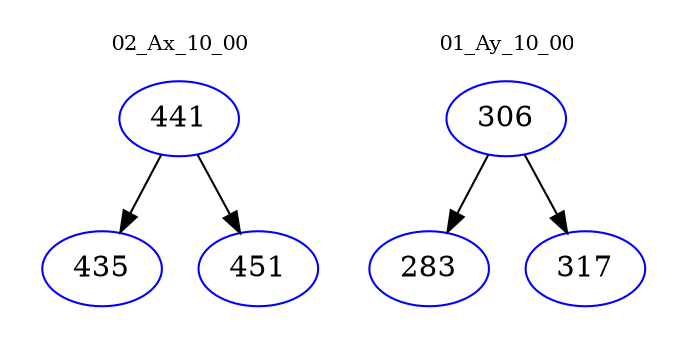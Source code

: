 digraph{
subgraph cluster_0 {
color = white
label = "02_Ax_10_00";
fontsize=10;
T0_441 [label="441", color="blue"]
T0_441 -> T0_435 [color="black"]
T0_435 [label="435", color="blue"]
T0_441 -> T0_451 [color="black"]
T0_451 [label="451", color="blue"]
}
subgraph cluster_1 {
color = white
label = "01_Ay_10_00";
fontsize=10;
T1_306 [label="306", color="blue"]
T1_306 -> T1_283 [color="black"]
T1_283 [label="283", color="blue"]
T1_306 -> T1_317 [color="black"]
T1_317 [label="317", color="blue"]
}
}

